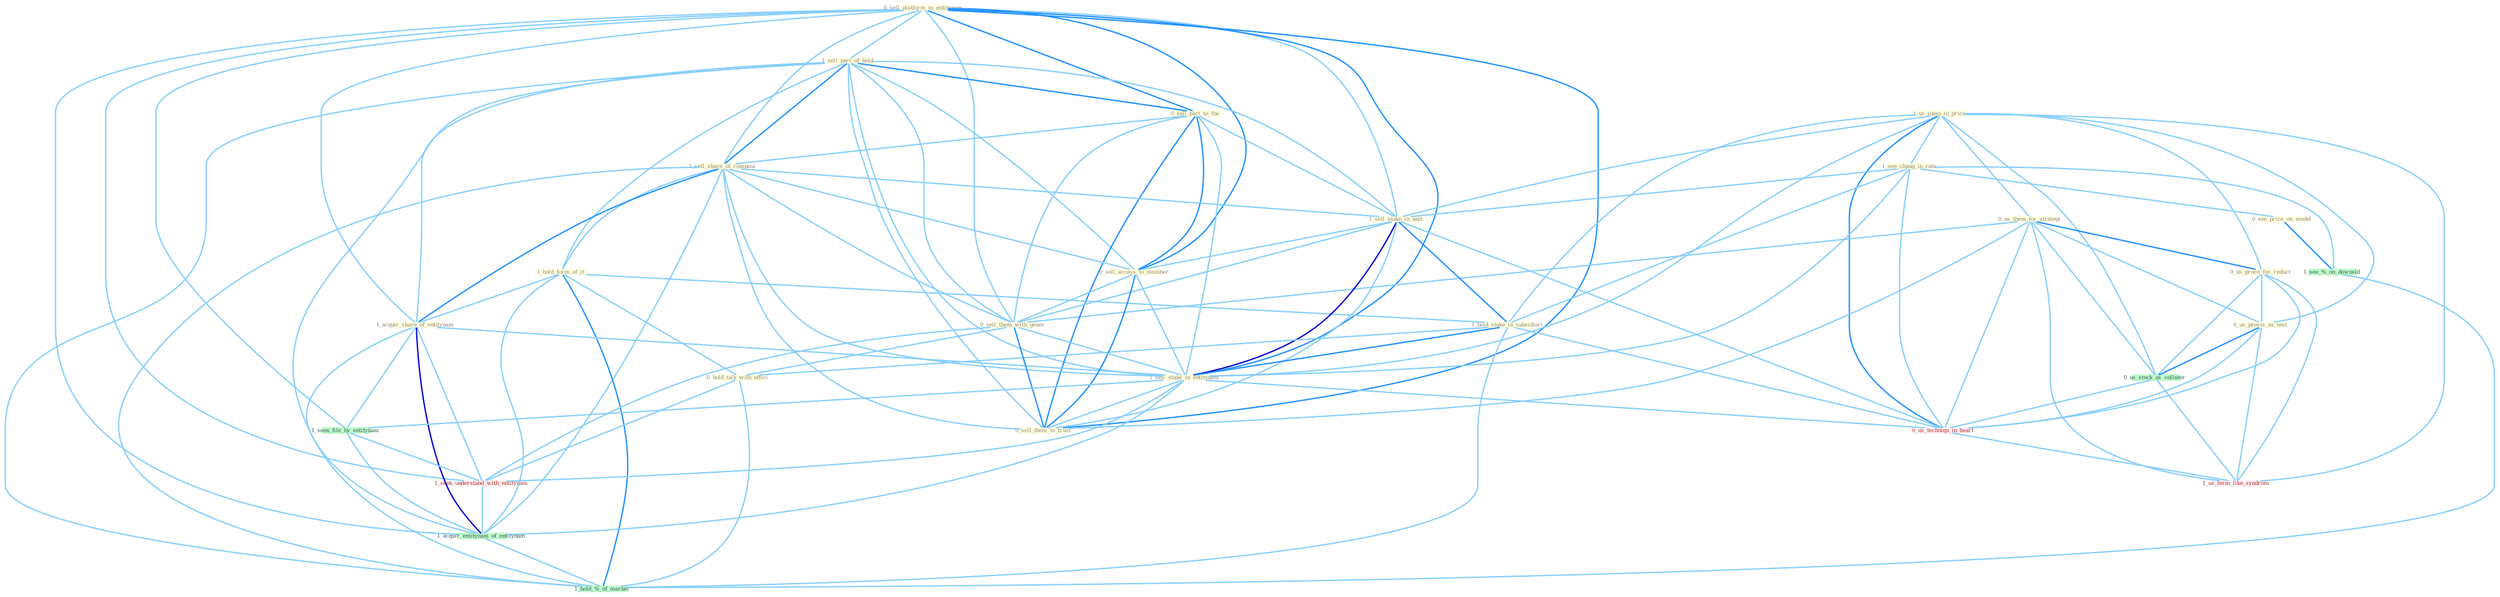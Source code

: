 Graph G{ 
    node
    [shape=polygon,style=filled,width=.5,height=.06,color="#BDFCC9",fixedsize=true,fontsize=4,
    fontcolor="#2f4f4f"];
    {node
    [color="#ffffe0", fontcolor="#8b7d6b"] "0_sell_platform_to_entitynam " "1_us_jump_in_price " "0_us_them_for_strategi " "1_see_chang_in_rate " "1_sell_part_of_hold " "0_sell_part_to_the " "0_see_price_on_model " "1_sell_share_of_compani " "1_hold_form_of_it " "1_sell_stake_in_unit " "1_acquir_share_of_entitynam " "1_hold_stake_in_subsidiari " "0_sell_access_to_member " "0_us_proce_for_reduct " "0_sell_them_with_gener " "0_hold_talk_with_offici " "1_sell_stake_in_entitynam " "0_us_provis_as_test " "0_sell_them_to_trust "}
{node [color="#fff0f5", fontcolor="#b22222"] "1_seek_understand_with_entitynam " "0_us_techniqu_in_heart " "1_us_term_like_syndrom "}
edge [color="#B0E2FF"];

	"0_sell_platform_to_entitynam " -- "1_sell_part_of_hold " [w="1", color="#87cefa" ];
	"0_sell_platform_to_entitynam " -- "0_sell_part_to_the " [w="2", color="#1e90ff" , len=0.8];
	"0_sell_platform_to_entitynam " -- "1_sell_share_of_compani " [w="1", color="#87cefa" ];
	"0_sell_platform_to_entitynam " -- "1_sell_stake_in_unit " [w="1", color="#87cefa" ];
	"0_sell_platform_to_entitynam " -- "1_acquir_share_of_entitynam " [w="1", color="#87cefa" ];
	"0_sell_platform_to_entitynam " -- "0_sell_access_to_member " [w="2", color="#1e90ff" , len=0.8];
	"0_sell_platform_to_entitynam " -- "0_sell_them_with_gener " [w="1", color="#87cefa" ];
	"0_sell_platform_to_entitynam " -- "1_sell_stake_in_entitynam " [w="2", color="#1e90ff" , len=0.8];
	"0_sell_platform_to_entitynam " -- "0_sell_them_to_trust " [w="2", color="#1e90ff" , len=0.8];
	"0_sell_platform_to_entitynam " -- "1_seen_file_by_entitynam " [w="1", color="#87cefa" ];
	"0_sell_platform_to_entitynam " -- "1_seek_understand_with_entitynam " [w="1", color="#87cefa" ];
	"0_sell_platform_to_entitynam " -- "1_acquir_entitynam_of_entitynam " [w="1", color="#87cefa" ];
	"1_us_jump_in_price " -- "0_us_them_for_strategi " [w="1", color="#87cefa" ];
	"1_us_jump_in_price " -- "1_see_chang_in_rate " [w="1", color="#87cefa" ];
	"1_us_jump_in_price " -- "1_sell_stake_in_unit " [w="1", color="#87cefa" ];
	"1_us_jump_in_price " -- "1_hold_stake_in_subsidiari " [w="1", color="#87cefa" ];
	"1_us_jump_in_price " -- "0_us_proce_for_reduct " [w="1", color="#87cefa" ];
	"1_us_jump_in_price " -- "1_sell_stake_in_entitynam " [w="1", color="#87cefa" ];
	"1_us_jump_in_price " -- "0_us_provis_as_test " [w="1", color="#87cefa" ];
	"1_us_jump_in_price " -- "0_us_stock_as_collater " [w="1", color="#87cefa" ];
	"1_us_jump_in_price " -- "0_us_techniqu_in_heart " [w="2", color="#1e90ff" , len=0.8];
	"1_us_jump_in_price " -- "1_us_term_like_syndrom " [w="1", color="#87cefa" ];
	"0_us_them_for_strategi " -- "0_us_proce_for_reduct " [w="2", color="#1e90ff" , len=0.8];
	"0_us_them_for_strategi " -- "0_sell_them_with_gener " [w="1", color="#87cefa" ];
	"0_us_them_for_strategi " -- "0_us_provis_as_test " [w="1", color="#87cefa" ];
	"0_us_them_for_strategi " -- "0_sell_them_to_trust " [w="1", color="#87cefa" ];
	"0_us_them_for_strategi " -- "0_us_stock_as_collater " [w="1", color="#87cefa" ];
	"0_us_them_for_strategi " -- "0_us_techniqu_in_heart " [w="1", color="#87cefa" ];
	"0_us_them_for_strategi " -- "1_us_term_like_syndrom " [w="1", color="#87cefa" ];
	"1_see_chang_in_rate " -- "0_see_price_on_model " [w="1", color="#87cefa" ];
	"1_see_chang_in_rate " -- "1_sell_stake_in_unit " [w="1", color="#87cefa" ];
	"1_see_chang_in_rate " -- "1_hold_stake_in_subsidiari " [w="1", color="#87cefa" ];
	"1_see_chang_in_rate " -- "1_sell_stake_in_entitynam " [w="1", color="#87cefa" ];
	"1_see_chang_in_rate " -- "0_us_techniqu_in_heart " [w="1", color="#87cefa" ];
	"1_see_chang_in_rate " -- "1_see_%_on_downsid " [w="1", color="#87cefa" ];
	"1_sell_part_of_hold " -- "0_sell_part_to_the " [w="2", color="#1e90ff" , len=0.8];
	"1_sell_part_of_hold " -- "1_sell_share_of_compani " [w="2", color="#1e90ff" , len=0.8];
	"1_sell_part_of_hold " -- "1_hold_form_of_it " [w="1", color="#87cefa" ];
	"1_sell_part_of_hold " -- "1_sell_stake_in_unit " [w="1", color="#87cefa" ];
	"1_sell_part_of_hold " -- "1_acquir_share_of_entitynam " [w="1", color="#87cefa" ];
	"1_sell_part_of_hold " -- "0_sell_access_to_member " [w="1", color="#87cefa" ];
	"1_sell_part_of_hold " -- "0_sell_them_with_gener " [w="1", color="#87cefa" ];
	"1_sell_part_of_hold " -- "1_sell_stake_in_entitynam " [w="1", color="#87cefa" ];
	"1_sell_part_of_hold " -- "0_sell_them_to_trust " [w="1", color="#87cefa" ];
	"1_sell_part_of_hold " -- "1_acquir_entitynam_of_entitynam " [w="1", color="#87cefa" ];
	"1_sell_part_of_hold " -- "1_hold_%_of_market " [w="1", color="#87cefa" ];
	"0_sell_part_to_the " -- "1_sell_share_of_compani " [w="1", color="#87cefa" ];
	"0_sell_part_to_the " -- "1_sell_stake_in_unit " [w="1", color="#87cefa" ];
	"0_sell_part_to_the " -- "0_sell_access_to_member " [w="2", color="#1e90ff" , len=0.8];
	"0_sell_part_to_the " -- "0_sell_them_with_gener " [w="1", color="#87cefa" ];
	"0_sell_part_to_the " -- "1_sell_stake_in_entitynam " [w="1", color="#87cefa" ];
	"0_sell_part_to_the " -- "0_sell_them_to_trust " [w="2", color="#1e90ff" , len=0.8];
	"0_see_price_on_model " -- "1_see_%_on_downsid " [w="2", color="#1e90ff" , len=0.8];
	"1_sell_share_of_compani " -- "1_hold_form_of_it " [w="1", color="#87cefa" ];
	"1_sell_share_of_compani " -- "1_sell_stake_in_unit " [w="1", color="#87cefa" ];
	"1_sell_share_of_compani " -- "1_acquir_share_of_entitynam " [w="2", color="#1e90ff" , len=0.8];
	"1_sell_share_of_compani " -- "0_sell_access_to_member " [w="1", color="#87cefa" ];
	"1_sell_share_of_compani " -- "0_sell_them_with_gener " [w="1", color="#87cefa" ];
	"1_sell_share_of_compani " -- "1_sell_stake_in_entitynam " [w="1", color="#87cefa" ];
	"1_sell_share_of_compani " -- "0_sell_them_to_trust " [w="1", color="#87cefa" ];
	"1_sell_share_of_compani " -- "1_acquir_entitynam_of_entitynam " [w="1", color="#87cefa" ];
	"1_sell_share_of_compani " -- "1_hold_%_of_market " [w="1", color="#87cefa" ];
	"1_hold_form_of_it " -- "1_acquir_share_of_entitynam " [w="1", color="#87cefa" ];
	"1_hold_form_of_it " -- "1_hold_stake_in_subsidiari " [w="1", color="#87cefa" ];
	"1_hold_form_of_it " -- "0_hold_talk_with_offici " [w="1", color="#87cefa" ];
	"1_hold_form_of_it " -- "1_acquir_entitynam_of_entitynam " [w="1", color="#87cefa" ];
	"1_hold_form_of_it " -- "1_hold_%_of_market " [w="2", color="#1e90ff" , len=0.8];
	"1_sell_stake_in_unit " -- "1_hold_stake_in_subsidiari " [w="2", color="#1e90ff" , len=0.8];
	"1_sell_stake_in_unit " -- "0_sell_access_to_member " [w="1", color="#87cefa" ];
	"1_sell_stake_in_unit " -- "0_sell_them_with_gener " [w="1", color="#87cefa" ];
	"1_sell_stake_in_unit " -- "1_sell_stake_in_entitynam " [w="3", color="#0000cd" , len=0.6];
	"1_sell_stake_in_unit " -- "0_sell_them_to_trust " [w="1", color="#87cefa" ];
	"1_sell_stake_in_unit " -- "0_us_techniqu_in_heart " [w="1", color="#87cefa" ];
	"1_acquir_share_of_entitynam " -- "1_sell_stake_in_entitynam " [w="1", color="#87cefa" ];
	"1_acquir_share_of_entitynam " -- "1_seen_file_by_entitynam " [w="1", color="#87cefa" ];
	"1_acquir_share_of_entitynam " -- "1_seek_understand_with_entitynam " [w="1", color="#87cefa" ];
	"1_acquir_share_of_entitynam " -- "1_acquir_entitynam_of_entitynam " [w="3", color="#0000cd" , len=0.6];
	"1_acquir_share_of_entitynam " -- "1_hold_%_of_market " [w="1", color="#87cefa" ];
	"1_hold_stake_in_subsidiari " -- "0_hold_talk_with_offici " [w="1", color="#87cefa" ];
	"1_hold_stake_in_subsidiari " -- "1_sell_stake_in_entitynam " [w="2", color="#1e90ff" , len=0.8];
	"1_hold_stake_in_subsidiari " -- "0_us_techniqu_in_heart " [w="1", color="#87cefa" ];
	"1_hold_stake_in_subsidiari " -- "1_hold_%_of_market " [w="1", color="#87cefa" ];
	"0_sell_access_to_member " -- "0_sell_them_with_gener " [w="1", color="#87cefa" ];
	"0_sell_access_to_member " -- "1_sell_stake_in_entitynam " [w="1", color="#87cefa" ];
	"0_sell_access_to_member " -- "0_sell_them_to_trust " [w="2", color="#1e90ff" , len=0.8];
	"0_us_proce_for_reduct " -- "0_us_provis_as_test " [w="1", color="#87cefa" ];
	"0_us_proce_for_reduct " -- "0_us_stock_as_collater " [w="1", color="#87cefa" ];
	"0_us_proce_for_reduct " -- "0_us_techniqu_in_heart " [w="1", color="#87cefa" ];
	"0_us_proce_for_reduct " -- "1_us_term_like_syndrom " [w="1", color="#87cefa" ];
	"0_sell_them_with_gener " -- "0_hold_talk_with_offici " [w="1", color="#87cefa" ];
	"0_sell_them_with_gener " -- "1_sell_stake_in_entitynam " [w="1", color="#87cefa" ];
	"0_sell_them_with_gener " -- "0_sell_them_to_trust " [w="2", color="#1e90ff" , len=0.8];
	"0_sell_them_with_gener " -- "1_seek_understand_with_entitynam " [w="1", color="#87cefa" ];
	"0_hold_talk_with_offici " -- "1_seek_understand_with_entitynam " [w="1", color="#87cefa" ];
	"0_hold_talk_with_offici " -- "1_hold_%_of_market " [w="1", color="#87cefa" ];
	"1_sell_stake_in_entitynam " -- "0_sell_them_to_trust " [w="1", color="#87cefa" ];
	"1_sell_stake_in_entitynam " -- "1_seen_file_by_entitynam " [w="1", color="#87cefa" ];
	"1_sell_stake_in_entitynam " -- "1_seek_understand_with_entitynam " [w="1", color="#87cefa" ];
	"1_sell_stake_in_entitynam " -- "1_acquir_entitynam_of_entitynam " [w="1", color="#87cefa" ];
	"1_sell_stake_in_entitynam " -- "0_us_techniqu_in_heart " [w="1", color="#87cefa" ];
	"0_us_provis_as_test " -- "0_us_stock_as_collater " [w="2", color="#1e90ff" , len=0.8];
	"0_us_provis_as_test " -- "0_us_techniqu_in_heart " [w="1", color="#87cefa" ];
	"0_us_provis_as_test " -- "1_us_term_like_syndrom " [w="1", color="#87cefa" ];
	"1_seen_file_by_entitynam " -- "1_seek_understand_with_entitynam " [w="1", color="#87cefa" ];
	"1_seen_file_by_entitynam " -- "1_acquir_entitynam_of_entitynam " [w="1", color="#87cefa" ];
	"0_us_stock_as_collater " -- "0_us_techniqu_in_heart " [w="1", color="#87cefa" ];
	"0_us_stock_as_collater " -- "1_us_term_like_syndrom " [w="1", color="#87cefa" ];
	"1_seek_understand_with_entitynam " -- "1_acquir_entitynam_of_entitynam " [w="1", color="#87cefa" ];
	"1_acquir_entitynam_of_entitynam " -- "1_hold_%_of_market " [w="1", color="#87cefa" ];
	"0_us_techniqu_in_heart " -- "1_us_term_like_syndrom " [w="1", color="#87cefa" ];
	"1_see_%_on_downsid " -- "1_hold_%_of_market " [w="1", color="#87cefa" ];
}